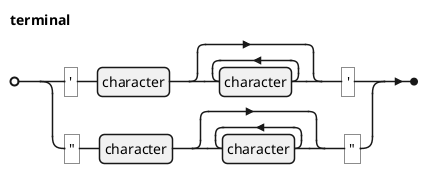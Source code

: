 {
  "sha1": "a0r875uv1vkk6os1fljmg8p0nivky0l",
  "insertion": {
    "when": "2024-05-30T20:48:21.798Z",
    "url": "https://en.wikipedia.org/wiki/Extended_Backus%E2%80%93Naur_form",
    "user": "plantuml@gmail.com"
  }
}
@startebnf
terminal = "'" , character , { character } , "'" 
         | '"' , character , { character } , '"' ;
@endebnf
